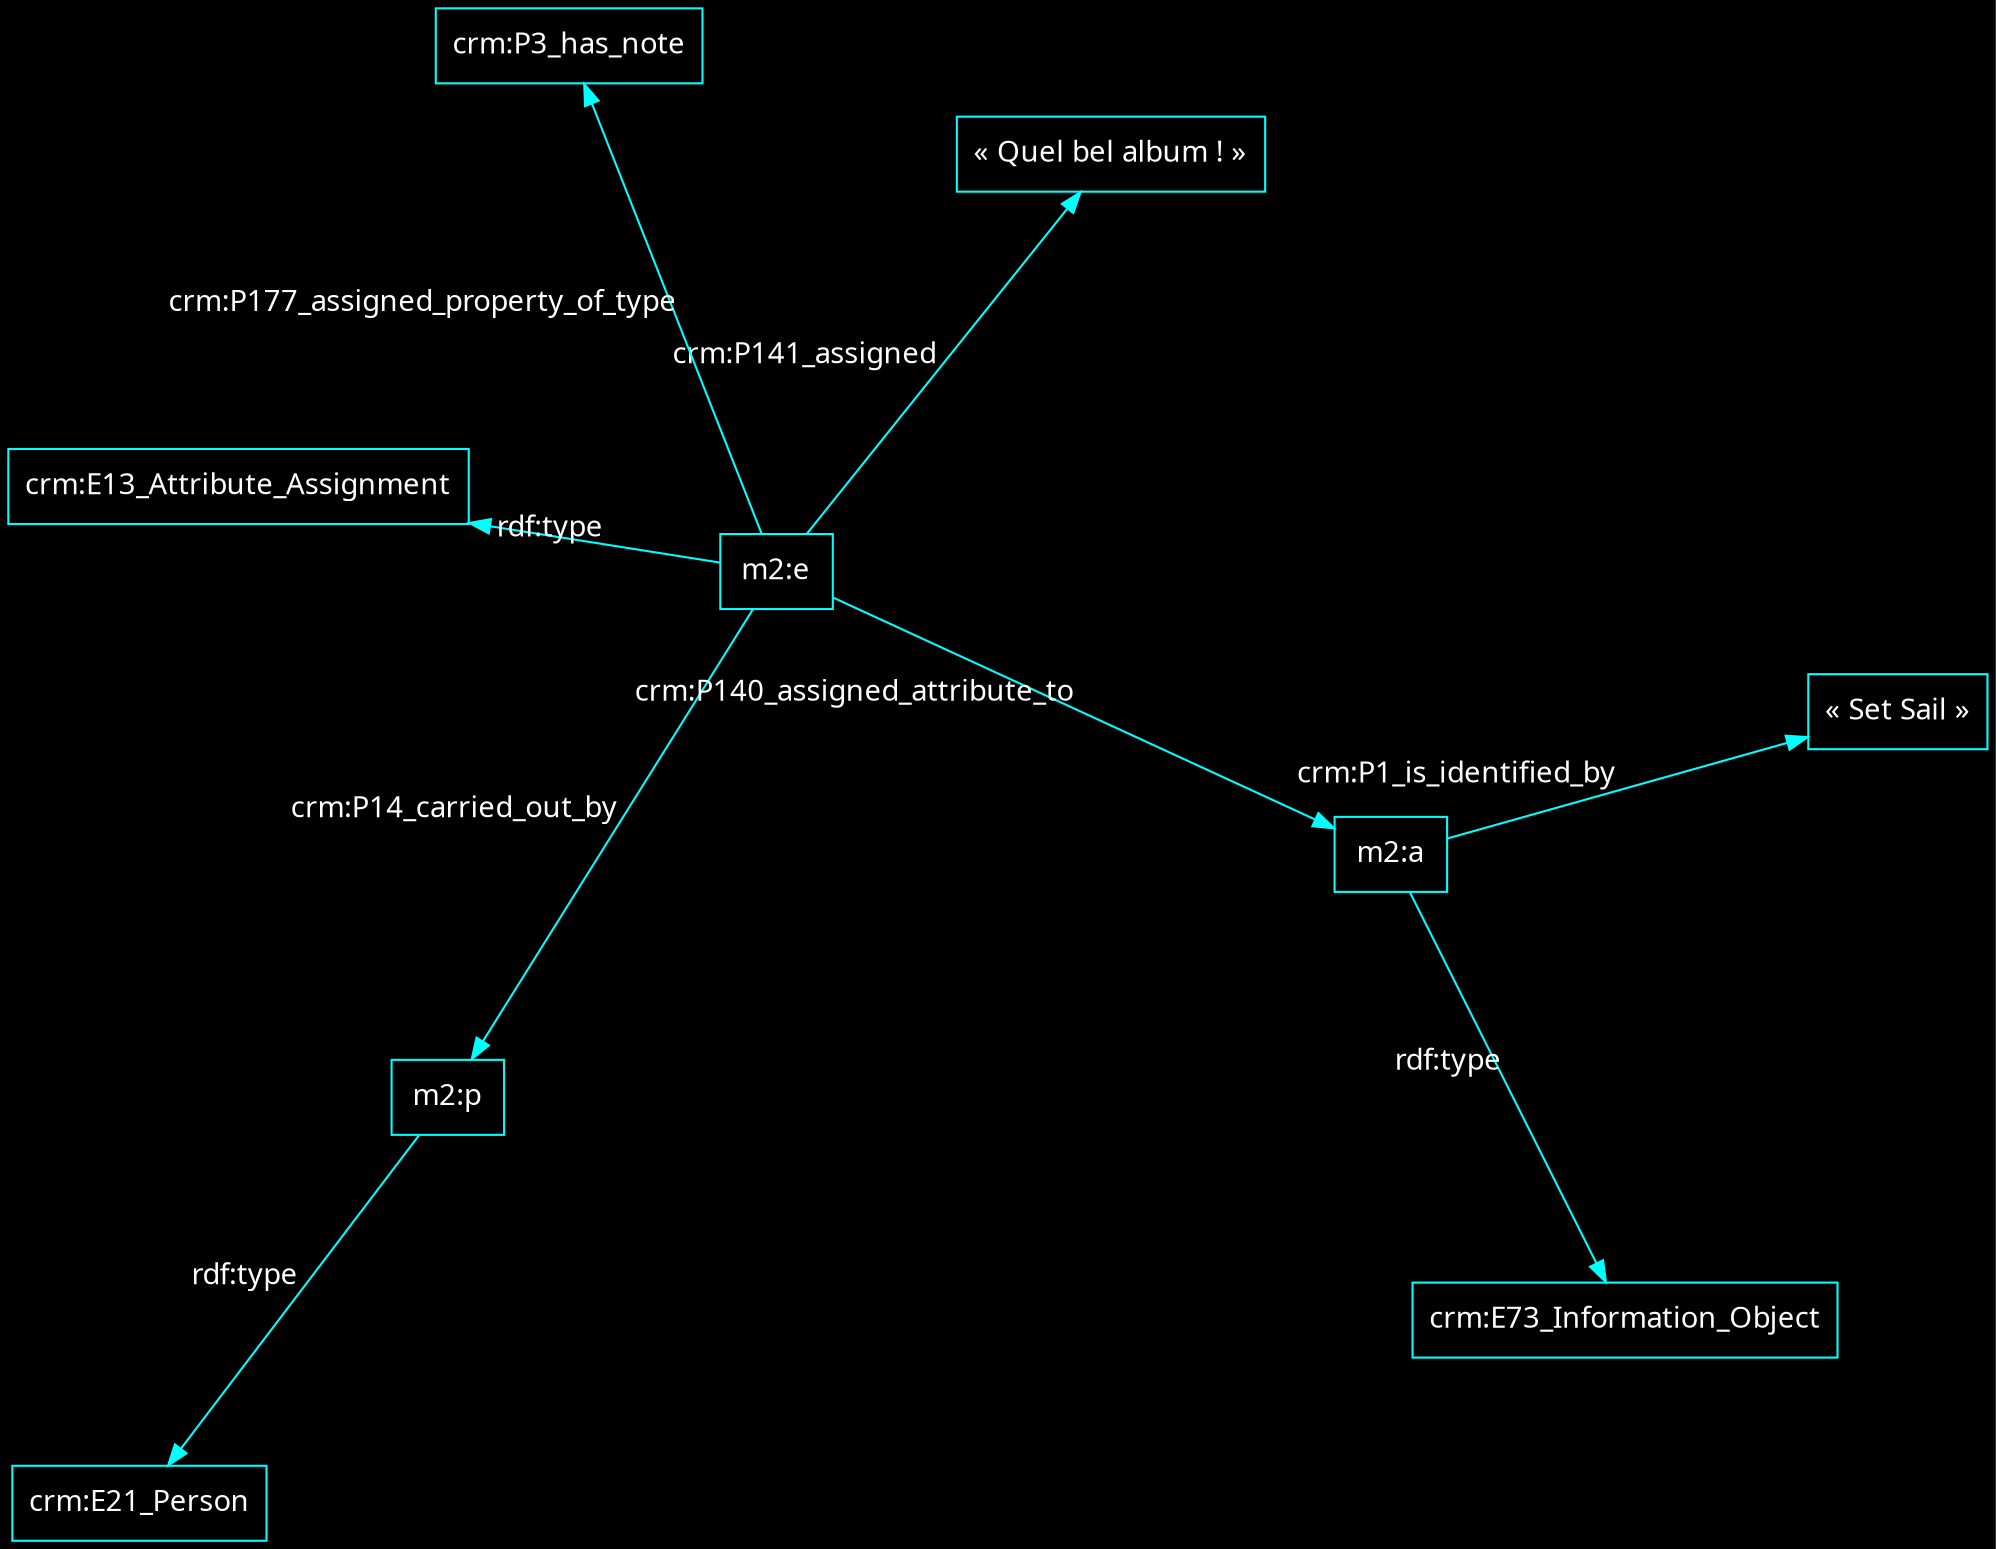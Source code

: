 digraph {
    graph [bgcolor=black]
    rankdir=LR
    node [color=white,fontcolor=white,fontname="FiraCode Nerd Font Mono Regular",shape=box]
    edge [color=white,fontcolor=white,fontname="FiraCode Nerd Font Mono Regular"]
    

    layout=sfdp
node [color=cyan,fontcolor=white]
edge [color=cyan,fontcolor=white]
"m2:e" -> "m2:p" [label="crm:P14_carried_out_by"]
"m2:p" -> "crm:E21_Person" [label="rdf:type"]
"m2:e" -> "crm:E13_Attribute_Assignment" [label="rdf:type"]
"m2:e" -> "m2:a" [label="crm:P140_assigned_attribute_to"]
"m2:e" -> "« Quel bel album ! »" [label="crm:P141_assigned"]
"m2:e" -> "crm:P3_has_note" [label="crm:P177_assigned_property_of_type"]
"m2:a" -> "« Set Sail »" [label="crm:P1_is_identified_by"]
"m2:a" -> "crm:E73_Information_Object" [label="rdf:type"]
}
